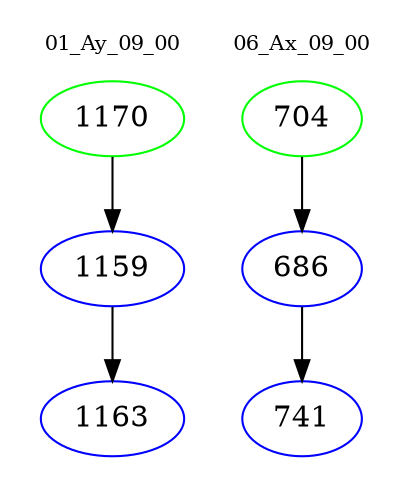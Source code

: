 digraph{
subgraph cluster_0 {
color = white
label = "01_Ay_09_00";
fontsize=10;
T0_1170 [label="1170", color="green"]
T0_1170 -> T0_1159 [color="black"]
T0_1159 [label="1159", color="blue"]
T0_1159 -> T0_1163 [color="black"]
T0_1163 [label="1163", color="blue"]
}
subgraph cluster_1 {
color = white
label = "06_Ax_09_00";
fontsize=10;
T1_704 [label="704", color="green"]
T1_704 -> T1_686 [color="black"]
T1_686 [label="686", color="blue"]
T1_686 -> T1_741 [color="black"]
T1_741 [label="741", color="blue"]
}
}
